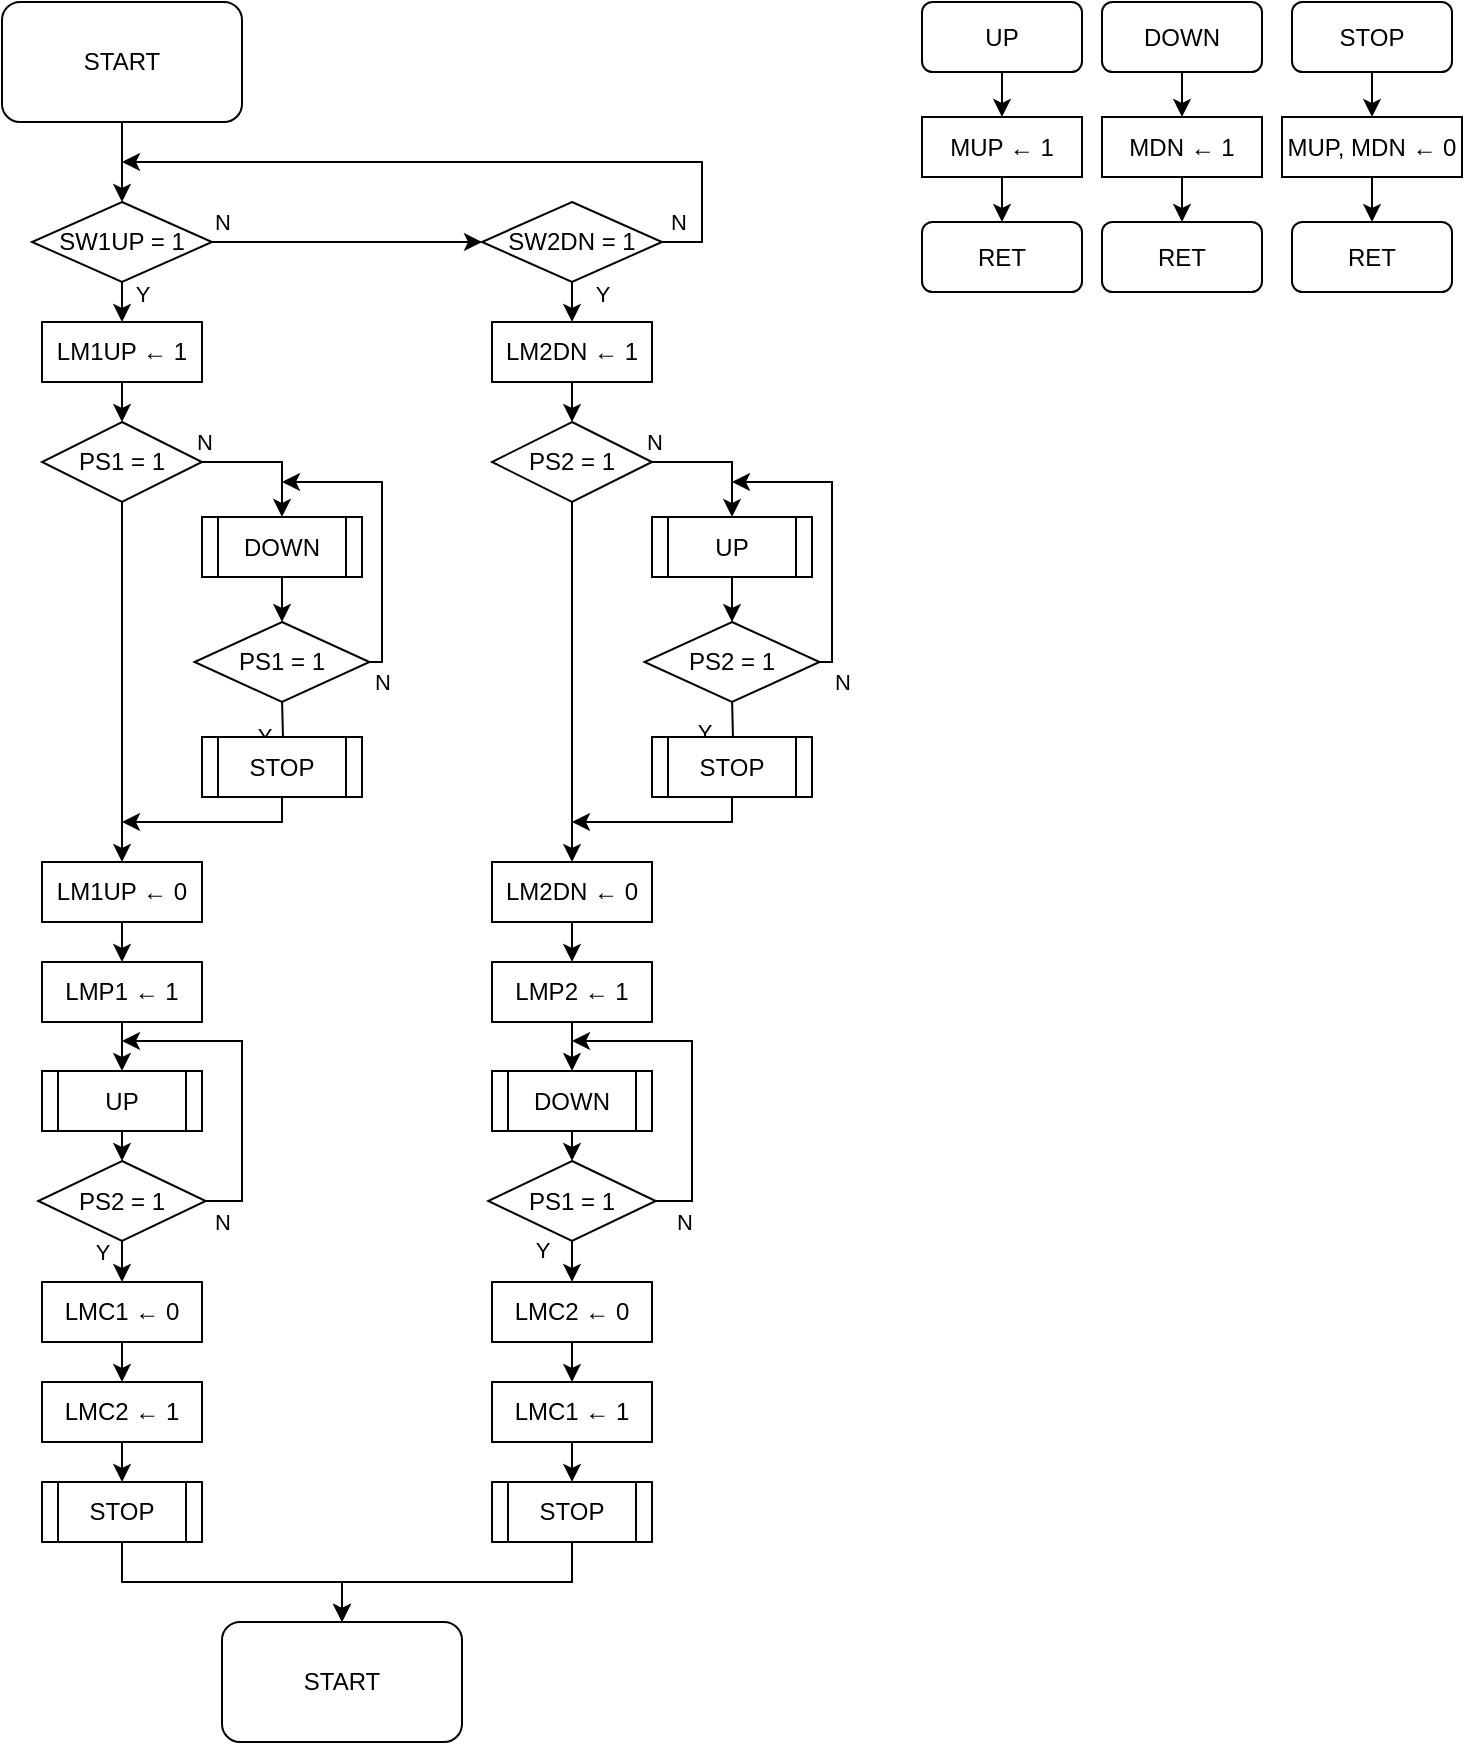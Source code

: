 <mxfile version="13.1.5" type="device"><diagram id="C5RBs43oDa-KdzZeNtuy" name="Page-1"><mxGraphModel dx="567" dy="316" grid="1" gridSize="10" guides="1" tooltips="1" connect="1" arrows="1" fold="1" page="1" pageScale="1" pageWidth="827" pageHeight="1169" math="0" shadow="0"><root><mxCell id="WIyWlLk6GJQsqaUBKTNV-0"/><mxCell id="WIyWlLk6GJQsqaUBKTNV-1" parent="WIyWlLk6GJQsqaUBKTNV-0"/><mxCell id="OAaXH9meNrpQRbxLzGlv-3" style="edgeStyle=orthogonalEdgeStyle;rounded=0;orthogonalLoop=1;jettySize=auto;html=1;exitX=0.5;exitY=1;exitDx=0;exitDy=0;entryX=0.5;entryY=0;entryDx=0;entryDy=0;" edge="1" parent="WIyWlLk6GJQsqaUBKTNV-1" source="OAaXH9meNrpQRbxLzGlv-0" target="OAaXH9meNrpQRbxLzGlv-51"><mxGeometry relative="1" as="geometry"><mxPoint x="90" y="140" as="targetPoint"/></mxGeometry></mxCell><mxCell id="OAaXH9meNrpQRbxLzGlv-0" value="START" style="rounded=1;whiteSpace=wrap;html=1;" vertex="1" parent="WIyWlLk6GJQsqaUBKTNV-1"><mxGeometry x="30" y="20" width="120" height="60" as="geometry"/></mxCell><mxCell id="OAaXH9meNrpQRbxLzGlv-48" style="edgeStyle=orthogonalEdgeStyle;rounded=0;orthogonalLoop=1;jettySize=auto;html=1;exitX=0.5;exitY=1;exitDx=0;exitDy=0;entryX=0.5;entryY=0;entryDx=0;entryDy=0;" edge="1" parent="WIyWlLk6GJQsqaUBKTNV-1" source="OAaXH9meNrpQRbxLzGlv-51" target="OAaXH9meNrpQRbxLzGlv-30"><mxGeometry relative="1" as="geometry"><mxPoint x="90" y="200" as="sourcePoint"/></mxGeometry></mxCell><mxCell id="OAaXH9meNrpQRbxLzGlv-107" value="Y" style="edgeLabel;html=1;align=center;verticalAlign=middle;resizable=0;points=[];" vertex="1" connectable="0" parent="OAaXH9meNrpQRbxLzGlv-48"><mxGeometry x="-0.419" y="1" relative="1" as="geometry"><mxPoint x="9" y="-0.71" as="offset"/></mxGeometry></mxCell><mxCell id="OAaXH9meNrpQRbxLzGlv-15" style="edgeStyle=orthogonalEdgeStyle;rounded=0;orthogonalLoop=1;jettySize=auto;html=1;exitX=1;exitY=0.5;exitDx=0;exitDy=0;entryX=0.5;entryY=0;entryDx=0;entryDy=0;" edge="1" parent="WIyWlLk6GJQsqaUBKTNV-1" source="OAaXH9meNrpQRbxLzGlv-10" target="OAaXH9meNrpQRbxLzGlv-13"><mxGeometry relative="1" as="geometry"/></mxCell><mxCell id="OAaXH9meNrpQRbxLzGlv-16" value="N" style="edgeLabel;html=1;align=center;verticalAlign=middle;resizable=0;points=[];" vertex="1" connectable="0" parent="OAaXH9meNrpQRbxLzGlv-15"><mxGeometry x="-0.565" y="-17" relative="1" as="geometry"><mxPoint x="-14.17" y="-27" as="offset"/></mxGeometry></mxCell><mxCell id="OAaXH9meNrpQRbxLzGlv-57" style="edgeStyle=orthogonalEdgeStyle;rounded=0;orthogonalLoop=1;jettySize=auto;html=1;exitX=0.5;exitY=1;exitDx=0;exitDy=0;entryX=0.5;entryY=0;entryDx=0;entryDy=0;" edge="1" parent="WIyWlLk6GJQsqaUBKTNV-1" source="OAaXH9meNrpQRbxLzGlv-10" target="OAaXH9meNrpQRbxLzGlv-53"><mxGeometry relative="1" as="geometry"/></mxCell><mxCell id="OAaXH9meNrpQRbxLzGlv-10" value="PS1 = 1" style="rhombus;whiteSpace=wrap;html=1;" vertex="1" parent="WIyWlLk6GJQsqaUBKTNV-1"><mxGeometry x="50" y="230" width="80" height="40" as="geometry"/></mxCell><mxCell id="OAaXH9meNrpQRbxLzGlv-18" style="edgeStyle=orthogonalEdgeStyle;rounded=0;orthogonalLoop=1;jettySize=auto;html=1;exitX=0.5;exitY=1;exitDx=0;exitDy=0;entryX=0.5;entryY=0;entryDx=0;entryDy=0;" edge="1" parent="WIyWlLk6GJQsqaUBKTNV-1" source="OAaXH9meNrpQRbxLzGlv-13" target="OAaXH9meNrpQRbxLzGlv-17"><mxGeometry relative="1" as="geometry"><mxPoint x="170.1" y="327.546" as="targetPoint"/></mxGeometry></mxCell><mxCell id="OAaXH9meNrpQRbxLzGlv-13" value="DOWN" style="shape=process;whiteSpace=wrap;html=1;backgroundOutline=1;" vertex="1" parent="WIyWlLk6GJQsqaUBKTNV-1"><mxGeometry x="130" y="277.5" width="80" height="30" as="geometry"/></mxCell><mxCell id="OAaXH9meNrpQRbxLzGlv-21" style="edgeStyle=orthogonalEdgeStyle;rounded=0;orthogonalLoop=1;jettySize=auto;html=1;exitX=0.5;exitY=1;exitDx=0;exitDy=0;" edge="1" parent="WIyWlLk6GJQsqaUBKTNV-1" target="OAaXH9meNrpQRbxLzGlv-20"><mxGeometry relative="1" as="geometry"><mxPoint x="170" y="367.5" as="sourcePoint"/></mxGeometry></mxCell><mxCell id="OAaXH9meNrpQRbxLzGlv-105" value="Y" style="edgeLabel;html=1;align=center;verticalAlign=middle;resizable=0;points=[];" vertex="1" connectable="0" parent="OAaXH9meNrpQRbxLzGlv-21"><mxGeometry x="0.676" y="-1" relative="1" as="geometry"><mxPoint x="-8.97" as="offset"/></mxGeometry></mxCell><mxCell id="OAaXH9meNrpQRbxLzGlv-59" style="edgeStyle=orthogonalEdgeStyle;rounded=0;orthogonalLoop=1;jettySize=auto;html=1;exitX=1;exitY=0.5;exitDx=0;exitDy=0;" edge="1" parent="WIyWlLk6GJQsqaUBKTNV-1" source="OAaXH9meNrpQRbxLzGlv-17"><mxGeometry relative="1" as="geometry"><mxPoint x="170" y="260" as="targetPoint"/><Array as="points"><mxPoint x="220" y="350"/><mxPoint x="220" y="260"/></Array></mxGeometry></mxCell><mxCell id="OAaXH9meNrpQRbxLzGlv-106" value="N" style="edgeLabel;html=1;align=center;verticalAlign=middle;resizable=0;points=[];" vertex="1" connectable="0" parent="OAaXH9meNrpQRbxLzGlv-59"><mxGeometry x="-0.691" y="1" relative="1" as="geometry"><mxPoint x="1" y="26.26" as="offset"/></mxGeometry></mxCell><mxCell id="OAaXH9meNrpQRbxLzGlv-17" value="PS1 = 1" style="rhombus;whiteSpace=wrap;html=1;" vertex="1" parent="WIyWlLk6GJQsqaUBKTNV-1"><mxGeometry x="126.25" y="330" width="87.5" height="40" as="geometry"/></mxCell><mxCell id="OAaXH9meNrpQRbxLzGlv-25" style="edgeStyle=orthogonalEdgeStyle;rounded=0;orthogonalLoop=1;jettySize=auto;html=1;exitX=0.5;exitY=1;exitDx=0;exitDy=0;" edge="1" parent="WIyWlLk6GJQsqaUBKTNV-1" source="OAaXH9meNrpQRbxLzGlv-20"><mxGeometry relative="1" as="geometry"><mxPoint x="90" y="430" as="targetPoint"/><Array as="points"><mxPoint x="170" y="430"/></Array></mxGeometry></mxCell><mxCell id="OAaXH9meNrpQRbxLzGlv-20" value="STOP" style="shape=process;whiteSpace=wrap;html=1;backgroundOutline=1;" vertex="1" parent="WIyWlLk6GJQsqaUBKTNV-1"><mxGeometry x="130" y="387.5" width="80" height="30" as="geometry"/></mxCell><mxCell id="OAaXH9meNrpQRbxLzGlv-28" style="edgeStyle=orthogonalEdgeStyle;rounded=0;orthogonalLoop=1;jettySize=auto;html=1;exitX=0.5;exitY=1;exitDx=0;exitDy=0;entryX=0.5;entryY=0;entryDx=0;entryDy=0;" edge="1" parent="WIyWlLk6GJQsqaUBKTNV-1" source="OAaXH9meNrpQRbxLzGlv-22" target="OAaXH9meNrpQRbxLzGlv-27"><mxGeometry relative="1" as="geometry"/></mxCell><mxCell id="OAaXH9meNrpQRbxLzGlv-22" value="UP" style="shape=process;whiteSpace=wrap;html=1;backgroundOutline=1;" vertex="1" parent="WIyWlLk6GJQsqaUBKTNV-1"><mxGeometry x="50" y="554.5" width="80" height="30" as="geometry"/></mxCell><mxCell id="OAaXH9meNrpQRbxLzGlv-29" style="edgeStyle=orthogonalEdgeStyle;rounded=0;orthogonalLoop=1;jettySize=auto;html=1;exitX=1;exitY=0.5;exitDx=0;exitDy=0;" edge="1" parent="WIyWlLk6GJQsqaUBKTNV-1" source="OAaXH9meNrpQRbxLzGlv-27"><mxGeometry relative="1" as="geometry"><mxPoint x="90" y="539.5" as="targetPoint"/><Array as="points"><mxPoint x="150" y="619.5"/><mxPoint x="150" y="539.5"/></Array></mxGeometry></mxCell><mxCell id="OAaXH9meNrpQRbxLzGlv-114" value="N" style="edgeLabel;html=1;align=center;verticalAlign=middle;resizable=0;points=[];" vertex="1" connectable="0" parent="OAaXH9meNrpQRbxLzGlv-29"><mxGeometry x="-0.843" y="1" relative="1" as="geometry"><mxPoint x="-4.21" y="11.5" as="offset"/></mxGeometry></mxCell><mxCell id="OAaXH9meNrpQRbxLzGlv-63" style="edgeStyle=orthogonalEdgeStyle;rounded=0;orthogonalLoop=1;jettySize=auto;html=1;exitX=0.5;exitY=1;exitDx=0;exitDy=0;entryX=0.5;entryY=0;entryDx=0;entryDy=0;" edge="1" parent="WIyWlLk6GJQsqaUBKTNV-1" source="OAaXH9meNrpQRbxLzGlv-27" target="OAaXH9meNrpQRbxLzGlv-62"><mxGeometry relative="1" as="geometry"/></mxCell><mxCell id="OAaXH9meNrpQRbxLzGlv-113" value="Y" style="edgeLabel;html=1;align=center;verticalAlign=middle;resizable=0;points=[];" vertex="1" connectable="0" parent="OAaXH9meNrpQRbxLzGlv-63"><mxGeometry x="-0.522" relative="1" as="geometry"><mxPoint x="-10" as="offset"/></mxGeometry></mxCell><mxCell id="OAaXH9meNrpQRbxLzGlv-27" value="PS2 = 1" style="rhombus;whiteSpace=wrap;html=1;" vertex="1" parent="WIyWlLk6GJQsqaUBKTNV-1"><mxGeometry x="48.13" y="599.5" width="83.75" height="40" as="geometry"/></mxCell><mxCell id="OAaXH9meNrpQRbxLzGlv-52" style="edgeStyle=orthogonalEdgeStyle;rounded=0;orthogonalLoop=1;jettySize=auto;html=1;exitX=0.5;exitY=1;exitDx=0;exitDy=0;entryX=0.5;entryY=0;entryDx=0;entryDy=0;" edge="1" parent="WIyWlLk6GJQsqaUBKTNV-1" source="OAaXH9meNrpQRbxLzGlv-30" target="OAaXH9meNrpQRbxLzGlv-10"><mxGeometry relative="1" as="geometry"/></mxCell><mxCell id="OAaXH9meNrpQRbxLzGlv-30" value="LM1UP ← 1" style="rounded=0;whiteSpace=wrap;html=1;" vertex="1" parent="WIyWlLk6GJQsqaUBKTNV-1"><mxGeometry x="50" y="180" width="80" height="30" as="geometry"/></mxCell><mxCell id="OAaXH9meNrpQRbxLzGlv-36" style="edgeStyle=orthogonalEdgeStyle;rounded=0;orthogonalLoop=1;jettySize=auto;html=1;exitX=0.5;exitY=1;exitDx=0;exitDy=0;entryX=0.5;entryY=0;entryDx=0;entryDy=0;" edge="1" parent="WIyWlLk6GJQsqaUBKTNV-1" source="OAaXH9meNrpQRbxLzGlv-33" target="OAaXH9meNrpQRbxLzGlv-35"><mxGeometry relative="1" as="geometry"/></mxCell><mxCell id="OAaXH9meNrpQRbxLzGlv-33" value="UP" style="rounded=1;whiteSpace=wrap;html=1;" vertex="1" parent="WIyWlLk6GJQsqaUBKTNV-1"><mxGeometry x="490" y="20" width="80" height="35" as="geometry"/></mxCell><mxCell id="OAaXH9meNrpQRbxLzGlv-34" value="RET" style="rounded=1;whiteSpace=wrap;html=1;" vertex="1" parent="WIyWlLk6GJQsqaUBKTNV-1"><mxGeometry x="490" y="130" width="80" height="35" as="geometry"/></mxCell><mxCell id="OAaXH9meNrpQRbxLzGlv-37" style="edgeStyle=orthogonalEdgeStyle;rounded=0;orthogonalLoop=1;jettySize=auto;html=1;exitX=0.5;exitY=1;exitDx=0;exitDy=0;" edge="1" parent="WIyWlLk6GJQsqaUBKTNV-1" source="OAaXH9meNrpQRbxLzGlv-35" target="OAaXH9meNrpQRbxLzGlv-34"><mxGeometry relative="1" as="geometry"><mxPoint x="530.241" y="127.5" as="targetPoint"/></mxGeometry></mxCell><mxCell id="OAaXH9meNrpQRbxLzGlv-35" value="MUP ← 1" style="rounded=0;whiteSpace=wrap;html=1;" vertex="1" parent="WIyWlLk6GJQsqaUBKTNV-1"><mxGeometry x="490" y="77.5" width="80" height="30" as="geometry"/></mxCell><mxCell id="OAaXH9meNrpQRbxLzGlv-38" style="edgeStyle=orthogonalEdgeStyle;rounded=0;orthogonalLoop=1;jettySize=auto;html=1;exitX=0.5;exitY=1;exitDx=0;exitDy=0;entryX=0.5;entryY=0;entryDx=0;entryDy=0;" edge="1" parent="WIyWlLk6GJQsqaUBKTNV-1" source="OAaXH9meNrpQRbxLzGlv-39" target="OAaXH9meNrpQRbxLzGlv-42"><mxGeometry relative="1" as="geometry"/></mxCell><mxCell id="OAaXH9meNrpQRbxLzGlv-39" value="DOWN" style="rounded=1;whiteSpace=wrap;html=1;" vertex="1" parent="WIyWlLk6GJQsqaUBKTNV-1"><mxGeometry x="580" y="20" width="80" height="35" as="geometry"/></mxCell><mxCell id="OAaXH9meNrpQRbxLzGlv-40" value="RET" style="rounded=1;whiteSpace=wrap;html=1;" vertex="1" parent="WIyWlLk6GJQsqaUBKTNV-1"><mxGeometry x="580" y="130" width="80" height="35" as="geometry"/></mxCell><mxCell id="OAaXH9meNrpQRbxLzGlv-41" style="edgeStyle=orthogonalEdgeStyle;rounded=0;orthogonalLoop=1;jettySize=auto;html=1;exitX=0.5;exitY=1;exitDx=0;exitDy=0;" edge="1" parent="WIyWlLk6GJQsqaUBKTNV-1" source="OAaXH9meNrpQRbxLzGlv-42" target="OAaXH9meNrpQRbxLzGlv-40"><mxGeometry relative="1" as="geometry"><mxPoint x="620.241" y="127.5" as="targetPoint"/></mxGeometry></mxCell><mxCell id="OAaXH9meNrpQRbxLzGlv-42" value="MDN ← 1" style="rounded=0;whiteSpace=wrap;html=1;" vertex="1" parent="WIyWlLk6GJQsqaUBKTNV-1"><mxGeometry x="580" y="77.5" width="80" height="30" as="geometry"/></mxCell><mxCell id="OAaXH9meNrpQRbxLzGlv-43" style="edgeStyle=orthogonalEdgeStyle;rounded=0;orthogonalLoop=1;jettySize=auto;html=1;exitX=0.5;exitY=1;exitDx=0;exitDy=0;entryX=0.5;entryY=0;entryDx=0;entryDy=0;" edge="1" parent="WIyWlLk6GJQsqaUBKTNV-1" source="OAaXH9meNrpQRbxLzGlv-44" target="OAaXH9meNrpQRbxLzGlv-47"><mxGeometry relative="1" as="geometry"/></mxCell><mxCell id="OAaXH9meNrpQRbxLzGlv-44" value="STOP" style="rounded=1;whiteSpace=wrap;html=1;" vertex="1" parent="WIyWlLk6GJQsqaUBKTNV-1"><mxGeometry x="675" y="20" width="80" height="35" as="geometry"/></mxCell><mxCell id="OAaXH9meNrpQRbxLzGlv-45" value="RET" style="rounded=1;whiteSpace=wrap;html=1;" vertex="1" parent="WIyWlLk6GJQsqaUBKTNV-1"><mxGeometry x="675" y="130" width="80" height="35" as="geometry"/></mxCell><mxCell id="OAaXH9meNrpQRbxLzGlv-46" style="edgeStyle=orthogonalEdgeStyle;rounded=0;orthogonalLoop=1;jettySize=auto;html=1;exitX=0.5;exitY=1;exitDx=0;exitDy=0;" edge="1" parent="WIyWlLk6GJQsqaUBKTNV-1" source="OAaXH9meNrpQRbxLzGlv-47" target="OAaXH9meNrpQRbxLzGlv-45"><mxGeometry relative="1" as="geometry"><mxPoint x="715.241" y="127.5" as="targetPoint"/></mxGeometry></mxCell><mxCell id="OAaXH9meNrpQRbxLzGlv-47" value="MUP, MDN ← 0" style="rounded=0;whiteSpace=wrap;html=1;" vertex="1" parent="WIyWlLk6GJQsqaUBKTNV-1"><mxGeometry x="670" y="77.5" width="90" height="30" as="geometry"/></mxCell><mxCell id="OAaXH9meNrpQRbxLzGlv-97" style="edgeStyle=orthogonalEdgeStyle;rounded=0;orthogonalLoop=1;jettySize=auto;html=1;exitX=1;exitY=0.5;exitDx=0;exitDy=0;entryX=0;entryY=0.5;entryDx=0;entryDy=0;" edge="1" parent="WIyWlLk6GJQsqaUBKTNV-1" source="OAaXH9meNrpQRbxLzGlv-51" target="OAaXH9meNrpQRbxLzGlv-87"><mxGeometry relative="1" as="geometry"/></mxCell><mxCell id="OAaXH9meNrpQRbxLzGlv-108" value="N" style="edgeLabel;html=1;align=center;verticalAlign=middle;resizable=0;points=[];" vertex="1" connectable="0" parent="OAaXH9meNrpQRbxLzGlv-97"><mxGeometry x="-0.426" y="1" relative="1" as="geometry"><mxPoint x="-33.57" y="-9" as="offset"/></mxGeometry></mxCell><mxCell id="OAaXH9meNrpQRbxLzGlv-51" value="SW1UP = 1" style="rhombus;whiteSpace=wrap;html=1;" vertex="1" parent="WIyWlLk6GJQsqaUBKTNV-1"><mxGeometry x="45" y="120" width="90" height="40" as="geometry"/></mxCell><mxCell id="OAaXH9meNrpQRbxLzGlv-56" style="edgeStyle=orthogonalEdgeStyle;rounded=0;orthogonalLoop=1;jettySize=auto;html=1;exitX=0.5;exitY=1;exitDx=0;exitDy=0;entryX=0.5;entryY=0;entryDx=0;entryDy=0;" edge="1" parent="WIyWlLk6GJQsqaUBKTNV-1" source="OAaXH9meNrpQRbxLzGlv-53" target="OAaXH9meNrpQRbxLzGlv-55"><mxGeometry relative="1" as="geometry"/></mxCell><mxCell id="OAaXH9meNrpQRbxLzGlv-53" value="LM1UP ← 0" style="rounded=0;whiteSpace=wrap;html=1;" vertex="1" parent="WIyWlLk6GJQsqaUBKTNV-1"><mxGeometry x="50" y="450" width="80" height="30" as="geometry"/></mxCell><mxCell id="OAaXH9meNrpQRbxLzGlv-61" style="edgeStyle=orthogonalEdgeStyle;rounded=0;orthogonalLoop=1;jettySize=auto;html=1;exitX=0.5;exitY=1;exitDx=0;exitDy=0;" edge="1" parent="WIyWlLk6GJQsqaUBKTNV-1" source="OAaXH9meNrpQRbxLzGlv-55" target="OAaXH9meNrpQRbxLzGlv-22"><mxGeometry relative="1" as="geometry"/></mxCell><mxCell id="OAaXH9meNrpQRbxLzGlv-55" value="LMP1 ← 1" style="rounded=0;whiteSpace=wrap;html=1;" vertex="1" parent="WIyWlLk6GJQsqaUBKTNV-1"><mxGeometry x="50" y="500" width="80" height="30" as="geometry"/></mxCell><mxCell id="OAaXH9meNrpQRbxLzGlv-65" style="edgeStyle=orthogonalEdgeStyle;rounded=0;orthogonalLoop=1;jettySize=auto;html=1;exitX=0.5;exitY=1;exitDx=0;exitDy=0;entryX=0.5;entryY=0;entryDx=0;entryDy=0;" edge="1" parent="WIyWlLk6GJQsqaUBKTNV-1" source="OAaXH9meNrpQRbxLzGlv-62" target="OAaXH9meNrpQRbxLzGlv-64"><mxGeometry relative="1" as="geometry"/></mxCell><mxCell id="OAaXH9meNrpQRbxLzGlv-62" value="LMC1 ← 0" style="rounded=0;whiteSpace=wrap;html=1;" vertex="1" parent="WIyWlLk6GJQsqaUBKTNV-1"><mxGeometry x="50" y="660" width="80" height="30" as="geometry"/></mxCell><mxCell id="OAaXH9meNrpQRbxLzGlv-67" style="edgeStyle=orthogonalEdgeStyle;rounded=0;orthogonalLoop=1;jettySize=auto;html=1;exitX=0.5;exitY=1;exitDx=0;exitDy=0;entryX=0.5;entryY=0;entryDx=0;entryDy=0;" edge="1" parent="WIyWlLk6GJQsqaUBKTNV-1" source="OAaXH9meNrpQRbxLzGlv-64" target="OAaXH9meNrpQRbxLzGlv-66"><mxGeometry relative="1" as="geometry"/></mxCell><mxCell id="OAaXH9meNrpQRbxLzGlv-64" value="LMC2 ← 1" style="rounded=0;whiteSpace=wrap;html=1;" vertex="1" parent="WIyWlLk6GJQsqaUBKTNV-1"><mxGeometry x="50.01" y="710" width="80" height="30" as="geometry"/></mxCell><mxCell id="OAaXH9meNrpQRbxLzGlv-103" style="edgeStyle=orthogonalEdgeStyle;rounded=0;orthogonalLoop=1;jettySize=auto;html=1;exitX=0.5;exitY=1;exitDx=0;exitDy=0;entryX=0.5;entryY=0;entryDx=0;entryDy=0;" edge="1" parent="WIyWlLk6GJQsqaUBKTNV-1" source="OAaXH9meNrpQRbxLzGlv-66" target="OAaXH9meNrpQRbxLzGlv-101"><mxGeometry relative="1" as="geometry"/></mxCell><mxCell id="OAaXH9meNrpQRbxLzGlv-66" value="STOP" style="shape=process;whiteSpace=wrap;html=1;backgroundOutline=1;" vertex="1" parent="WIyWlLk6GJQsqaUBKTNV-1"><mxGeometry x="50.01" y="760" width="80" height="30" as="geometry"/></mxCell><mxCell id="OAaXH9meNrpQRbxLzGlv-68" style="edgeStyle=orthogonalEdgeStyle;rounded=0;orthogonalLoop=1;jettySize=auto;html=1;exitX=0.5;exitY=1;exitDx=0;exitDy=0;entryX=0.5;entryY=0;entryDx=0;entryDy=0;" edge="1" parent="WIyWlLk6GJQsqaUBKTNV-1" source="OAaXH9meNrpQRbxLzGlv-87" target="OAaXH9meNrpQRbxLzGlv-86"><mxGeometry relative="1" as="geometry"><mxPoint x="315" y="200" as="sourcePoint"/></mxGeometry></mxCell><mxCell id="OAaXH9meNrpQRbxLzGlv-109" value="Y" style="edgeLabel;html=1;align=center;verticalAlign=middle;resizable=0;points=[];" vertex="1" connectable="0" parent="OAaXH9meNrpQRbxLzGlv-68"><mxGeometry x="-0.371" relative="1" as="geometry"><mxPoint x="15" y="-1.19" as="offset"/></mxGeometry></mxCell><mxCell id="OAaXH9meNrpQRbxLzGlv-69" style="edgeStyle=orthogonalEdgeStyle;rounded=0;orthogonalLoop=1;jettySize=auto;html=1;exitX=1;exitY=0.5;exitDx=0;exitDy=0;entryX=0.5;entryY=0;entryDx=0;entryDy=0;" edge="1" parent="WIyWlLk6GJQsqaUBKTNV-1" source="OAaXH9meNrpQRbxLzGlv-72" target="OAaXH9meNrpQRbxLzGlv-74"><mxGeometry relative="1" as="geometry"/></mxCell><mxCell id="OAaXH9meNrpQRbxLzGlv-70" value="N" style="edgeLabel;html=1;align=center;verticalAlign=middle;resizable=0;points=[];" vertex="1" connectable="0" parent="OAaXH9meNrpQRbxLzGlv-69"><mxGeometry x="-0.565" y="-17" relative="1" as="geometry"><mxPoint x="-14.17" y="-27" as="offset"/></mxGeometry></mxCell><mxCell id="OAaXH9meNrpQRbxLzGlv-71" style="edgeStyle=orthogonalEdgeStyle;rounded=0;orthogonalLoop=1;jettySize=auto;html=1;exitX=0.5;exitY=1;exitDx=0;exitDy=0;entryX=0.5;entryY=0;entryDx=0;entryDy=0;" edge="1" parent="WIyWlLk6GJQsqaUBKTNV-1" source="OAaXH9meNrpQRbxLzGlv-72" target="OAaXH9meNrpQRbxLzGlv-89"><mxGeometry relative="1" as="geometry"/></mxCell><mxCell id="OAaXH9meNrpQRbxLzGlv-72" value="PS2 = 1" style="rhombus;whiteSpace=wrap;html=1;" vertex="1" parent="WIyWlLk6GJQsqaUBKTNV-1"><mxGeometry x="275" y="230" width="80" height="40" as="geometry"/></mxCell><mxCell id="OAaXH9meNrpQRbxLzGlv-73" style="edgeStyle=orthogonalEdgeStyle;rounded=0;orthogonalLoop=1;jettySize=auto;html=1;exitX=0.5;exitY=1;exitDx=0;exitDy=0;entryX=0.5;entryY=0;entryDx=0;entryDy=0;" edge="1" parent="WIyWlLk6GJQsqaUBKTNV-1" source="OAaXH9meNrpQRbxLzGlv-74" target="OAaXH9meNrpQRbxLzGlv-77"><mxGeometry relative="1" as="geometry"><mxPoint x="395.1" y="327.546" as="targetPoint"/></mxGeometry></mxCell><mxCell id="OAaXH9meNrpQRbxLzGlv-74" value="UP" style="shape=process;whiteSpace=wrap;html=1;backgroundOutline=1;" vertex="1" parent="WIyWlLk6GJQsqaUBKTNV-1"><mxGeometry x="355" y="277.5" width="80" height="30" as="geometry"/></mxCell><mxCell id="OAaXH9meNrpQRbxLzGlv-75" style="edgeStyle=orthogonalEdgeStyle;rounded=0;orthogonalLoop=1;jettySize=auto;html=1;exitX=0.5;exitY=1;exitDx=0;exitDy=0;" edge="1" parent="WIyWlLk6GJQsqaUBKTNV-1" target="OAaXH9meNrpQRbxLzGlv-79"><mxGeometry relative="1" as="geometry"><mxPoint x="395" y="367.5" as="sourcePoint"/></mxGeometry></mxCell><mxCell id="OAaXH9meNrpQRbxLzGlv-111" value="Y" style="edgeLabel;html=1;align=center;verticalAlign=middle;resizable=0;points=[];" vertex="1" connectable="0" parent="OAaXH9meNrpQRbxLzGlv-75"><mxGeometry x="0.561" relative="1" as="geometry"><mxPoint x="-15" as="offset"/></mxGeometry></mxCell><mxCell id="OAaXH9meNrpQRbxLzGlv-76" style="edgeStyle=orthogonalEdgeStyle;rounded=0;orthogonalLoop=1;jettySize=auto;html=1;exitX=1;exitY=0.5;exitDx=0;exitDy=0;" edge="1" parent="WIyWlLk6GJQsqaUBKTNV-1" source="OAaXH9meNrpQRbxLzGlv-77"><mxGeometry relative="1" as="geometry"><mxPoint x="395" y="260" as="targetPoint"/><Array as="points"><mxPoint x="445" y="350"/><mxPoint x="445" y="260"/></Array></mxGeometry></mxCell><mxCell id="OAaXH9meNrpQRbxLzGlv-112" value="N" style="edgeLabel;html=1;align=center;verticalAlign=middle;resizable=0;points=[];" vertex="1" connectable="0" parent="OAaXH9meNrpQRbxLzGlv-76"><mxGeometry x="-0.805" y="-1" relative="1" as="geometry"><mxPoint x="4" y="17.92" as="offset"/></mxGeometry></mxCell><mxCell id="OAaXH9meNrpQRbxLzGlv-77" value="PS2 = 1" style="rhombus;whiteSpace=wrap;html=1;" vertex="1" parent="WIyWlLk6GJQsqaUBKTNV-1"><mxGeometry x="351.25" y="330" width="87.5" height="40" as="geometry"/></mxCell><mxCell id="OAaXH9meNrpQRbxLzGlv-78" style="edgeStyle=orthogonalEdgeStyle;rounded=0;orthogonalLoop=1;jettySize=auto;html=1;exitX=0.5;exitY=1;exitDx=0;exitDy=0;" edge="1" parent="WIyWlLk6GJQsqaUBKTNV-1" source="OAaXH9meNrpQRbxLzGlv-79"><mxGeometry relative="1" as="geometry"><mxPoint x="315" y="430" as="targetPoint"/><Array as="points"><mxPoint x="395" y="430"/></Array></mxGeometry></mxCell><mxCell id="OAaXH9meNrpQRbxLzGlv-79" value="STOP" style="shape=process;whiteSpace=wrap;html=1;backgroundOutline=1;" vertex="1" parent="WIyWlLk6GJQsqaUBKTNV-1"><mxGeometry x="355" y="387.5" width="80" height="30" as="geometry"/></mxCell><mxCell id="OAaXH9meNrpQRbxLzGlv-80" style="edgeStyle=orthogonalEdgeStyle;rounded=0;orthogonalLoop=1;jettySize=auto;html=1;exitX=0.5;exitY=1;exitDx=0;exitDy=0;entryX=0.5;entryY=0;entryDx=0;entryDy=0;" edge="1" parent="WIyWlLk6GJQsqaUBKTNV-1" source="OAaXH9meNrpQRbxLzGlv-81" target="OAaXH9meNrpQRbxLzGlv-84"><mxGeometry relative="1" as="geometry"/></mxCell><mxCell id="OAaXH9meNrpQRbxLzGlv-81" value="DOWN" style="shape=process;whiteSpace=wrap;html=1;backgroundOutline=1;" vertex="1" parent="WIyWlLk6GJQsqaUBKTNV-1"><mxGeometry x="275" y="554.5" width="80" height="30" as="geometry"/></mxCell><mxCell id="OAaXH9meNrpQRbxLzGlv-82" style="edgeStyle=orthogonalEdgeStyle;rounded=0;orthogonalLoop=1;jettySize=auto;html=1;exitX=1;exitY=0.5;exitDx=0;exitDy=0;" edge="1" parent="WIyWlLk6GJQsqaUBKTNV-1" source="OAaXH9meNrpQRbxLzGlv-84"><mxGeometry relative="1" as="geometry"><mxPoint x="315" y="539.5" as="targetPoint"/><Array as="points"><mxPoint x="375" y="619.5"/><mxPoint x="375" y="539.5"/></Array></mxGeometry></mxCell><mxCell id="OAaXH9meNrpQRbxLzGlv-116" value="N" style="edgeLabel;html=1;align=center;verticalAlign=middle;resizable=0;points=[];" vertex="1" connectable="0" parent="OAaXH9meNrpQRbxLzGlv-82"><mxGeometry x="-0.788" relative="1" as="geometry"><mxPoint x="-3.55" y="10.5" as="offset"/></mxGeometry></mxCell><mxCell id="OAaXH9meNrpQRbxLzGlv-83" style="edgeStyle=orthogonalEdgeStyle;rounded=0;orthogonalLoop=1;jettySize=auto;html=1;exitX=0.5;exitY=1;exitDx=0;exitDy=0;entryX=0.5;entryY=0;entryDx=0;entryDy=0;" edge="1" parent="WIyWlLk6GJQsqaUBKTNV-1" source="OAaXH9meNrpQRbxLzGlv-84" target="OAaXH9meNrpQRbxLzGlv-93"><mxGeometry relative="1" as="geometry"/></mxCell><mxCell id="OAaXH9meNrpQRbxLzGlv-115" value="Y" style="edgeLabel;html=1;align=center;verticalAlign=middle;resizable=0;points=[];" vertex="1" connectable="0" parent="OAaXH9meNrpQRbxLzGlv-83"><mxGeometry x="-0.561" y="-1" relative="1" as="geometry"><mxPoint x="-14" as="offset"/></mxGeometry></mxCell><mxCell id="OAaXH9meNrpQRbxLzGlv-84" value="PS1 = 1" style="rhombus;whiteSpace=wrap;html=1;" vertex="1" parent="WIyWlLk6GJQsqaUBKTNV-1"><mxGeometry x="273.13" y="599.5" width="83.75" height="40" as="geometry"/></mxCell><mxCell id="OAaXH9meNrpQRbxLzGlv-85" style="edgeStyle=orthogonalEdgeStyle;rounded=0;orthogonalLoop=1;jettySize=auto;html=1;exitX=0.5;exitY=1;exitDx=0;exitDy=0;entryX=0.5;entryY=0;entryDx=0;entryDy=0;" edge="1" parent="WIyWlLk6GJQsqaUBKTNV-1" source="OAaXH9meNrpQRbxLzGlv-86" target="OAaXH9meNrpQRbxLzGlv-72"><mxGeometry relative="1" as="geometry"/></mxCell><mxCell id="OAaXH9meNrpQRbxLzGlv-86" value="LM2DN ← 1" style="rounded=0;whiteSpace=wrap;html=1;" vertex="1" parent="WIyWlLk6GJQsqaUBKTNV-1"><mxGeometry x="275" y="180" width="80" height="30" as="geometry"/></mxCell><mxCell id="OAaXH9meNrpQRbxLzGlv-98" style="edgeStyle=orthogonalEdgeStyle;rounded=0;orthogonalLoop=1;jettySize=auto;html=1;exitX=1;exitY=0.5;exitDx=0;exitDy=0;" edge="1" parent="WIyWlLk6GJQsqaUBKTNV-1" source="OAaXH9meNrpQRbxLzGlv-87"><mxGeometry relative="1" as="geometry"><mxPoint x="90" y="100" as="targetPoint"/><Array as="points"><mxPoint x="380" y="140"/><mxPoint x="380" y="100"/></Array></mxGeometry></mxCell><mxCell id="OAaXH9meNrpQRbxLzGlv-110" value="N" style="edgeLabel;html=1;align=center;verticalAlign=middle;resizable=0;points=[];" vertex="1" connectable="0" parent="OAaXH9meNrpQRbxLzGlv-98"><mxGeometry x="-0.957" relative="1" as="geometry"><mxPoint y="-10" as="offset"/></mxGeometry></mxCell><mxCell id="OAaXH9meNrpQRbxLzGlv-87" value="SW2DN = 1" style="rhombus;whiteSpace=wrap;html=1;" vertex="1" parent="WIyWlLk6GJQsqaUBKTNV-1"><mxGeometry x="270" y="120" width="90" height="40" as="geometry"/></mxCell><mxCell id="OAaXH9meNrpQRbxLzGlv-88" style="edgeStyle=orthogonalEdgeStyle;rounded=0;orthogonalLoop=1;jettySize=auto;html=1;exitX=0.5;exitY=1;exitDx=0;exitDy=0;entryX=0.5;entryY=0;entryDx=0;entryDy=0;" edge="1" parent="WIyWlLk6GJQsqaUBKTNV-1" source="OAaXH9meNrpQRbxLzGlv-89" target="OAaXH9meNrpQRbxLzGlv-91"><mxGeometry relative="1" as="geometry"/></mxCell><mxCell id="OAaXH9meNrpQRbxLzGlv-89" value="LM2DN ← 0" style="rounded=0;whiteSpace=wrap;html=1;" vertex="1" parent="WIyWlLk6GJQsqaUBKTNV-1"><mxGeometry x="275" y="450" width="80" height="30" as="geometry"/></mxCell><mxCell id="OAaXH9meNrpQRbxLzGlv-90" style="edgeStyle=orthogonalEdgeStyle;rounded=0;orthogonalLoop=1;jettySize=auto;html=1;exitX=0.5;exitY=1;exitDx=0;exitDy=0;" edge="1" parent="WIyWlLk6GJQsqaUBKTNV-1" source="OAaXH9meNrpQRbxLzGlv-91" target="OAaXH9meNrpQRbxLzGlv-81"><mxGeometry relative="1" as="geometry"/></mxCell><mxCell id="OAaXH9meNrpQRbxLzGlv-91" value="LMP2 ← 1" style="rounded=0;whiteSpace=wrap;html=1;" vertex="1" parent="WIyWlLk6GJQsqaUBKTNV-1"><mxGeometry x="275" y="500" width="80" height="30" as="geometry"/></mxCell><mxCell id="OAaXH9meNrpQRbxLzGlv-92" style="edgeStyle=orthogonalEdgeStyle;rounded=0;orthogonalLoop=1;jettySize=auto;html=1;exitX=0.5;exitY=1;exitDx=0;exitDy=0;entryX=0.5;entryY=0;entryDx=0;entryDy=0;" edge="1" parent="WIyWlLk6GJQsqaUBKTNV-1" source="OAaXH9meNrpQRbxLzGlv-93" target="OAaXH9meNrpQRbxLzGlv-95"><mxGeometry relative="1" as="geometry"/></mxCell><mxCell id="OAaXH9meNrpQRbxLzGlv-93" value="LMC2 ← 0" style="rounded=0;whiteSpace=wrap;html=1;" vertex="1" parent="WIyWlLk6GJQsqaUBKTNV-1"><mxGeometry x="275" y="660" width="80" height="30" as="geometry"/></mxCell><mxCell id="OAaXH9meNrpQRbxLzGlv-94" style="edgeStyle=orthogonalEdgeStyle;rounded=0;orthogonalLoop=1;jettySize=auto;html=1;exitX=0.5;exitY=1;exitDx=0;exitDy=0;entryX=0.5;entryY=0;entryDx=0;entryDy=0;" edge="1" parent="WIyWlLk6GJQsqaUBKTNV-1" source="OAaXH9meNrpQRbxLzGlv-95" target="OAaXH9meNrpQRbxLzGlv-96"><mxGeometry relative="1" as="geometry"/></mxCell><mxCell id="OAaXH9meNrpQRbxLzGlv-95" value="LMC1 ← 1" style="rounded=0;whiteSpace=wrap;html=1;" vertex="1" parent="WIyWlLk6GJQsqaUBKTNV-1"><mxGeometry x="275.01" y="710" width="80" height="30" as="geometry"/></mxCell><mxCell id="OAaXH9meNrpQRbxLzGlv-102" style="edgeStyle=orthogonalEdgeStyle;rounded=0;orthogonalLoop=1;jettySize=auto;html=1;exitX=0.5;exitY=1;exitDx=0;exitDy=0;entryX=0.5;entryY=0;entryDx=0;entryDy=0;" edge="1" parent="WIyWlLk6GJQsqaUBKTNV-1" source="OAaXH9meNrpQRbxLzGlv-96" target="OAaXH9meNrpQRbxLzGlv-101"><mxGeometry relative="1" as="geometry"/></mxCell><mxCell id="OAaXH9meNrpQRbxLzGlv-96" value="STOP" style="shape=process;whiteSpace=wrap;html=1;backgroundOutline=1;" vertex="1" parent="WIyWlLk6GJQsqaUBKTNV-1"><mxGeometry x="275.01" y="760" width="80" height="30" as="geometry"/></mxCell><mxCell id="OAaXH9meNrpQRbxLzGlv-101" value="START" style="rounded=1;whiteSpace=wrap;html=1;" vertex="1" parent="WIyWlLk6GJQsqaUBKTNV-1"><mxGeometry x="140" y="830" width="120" height="60" as="geometry"/></mxCell></root></mxGraphModel></diagram></mxfile>